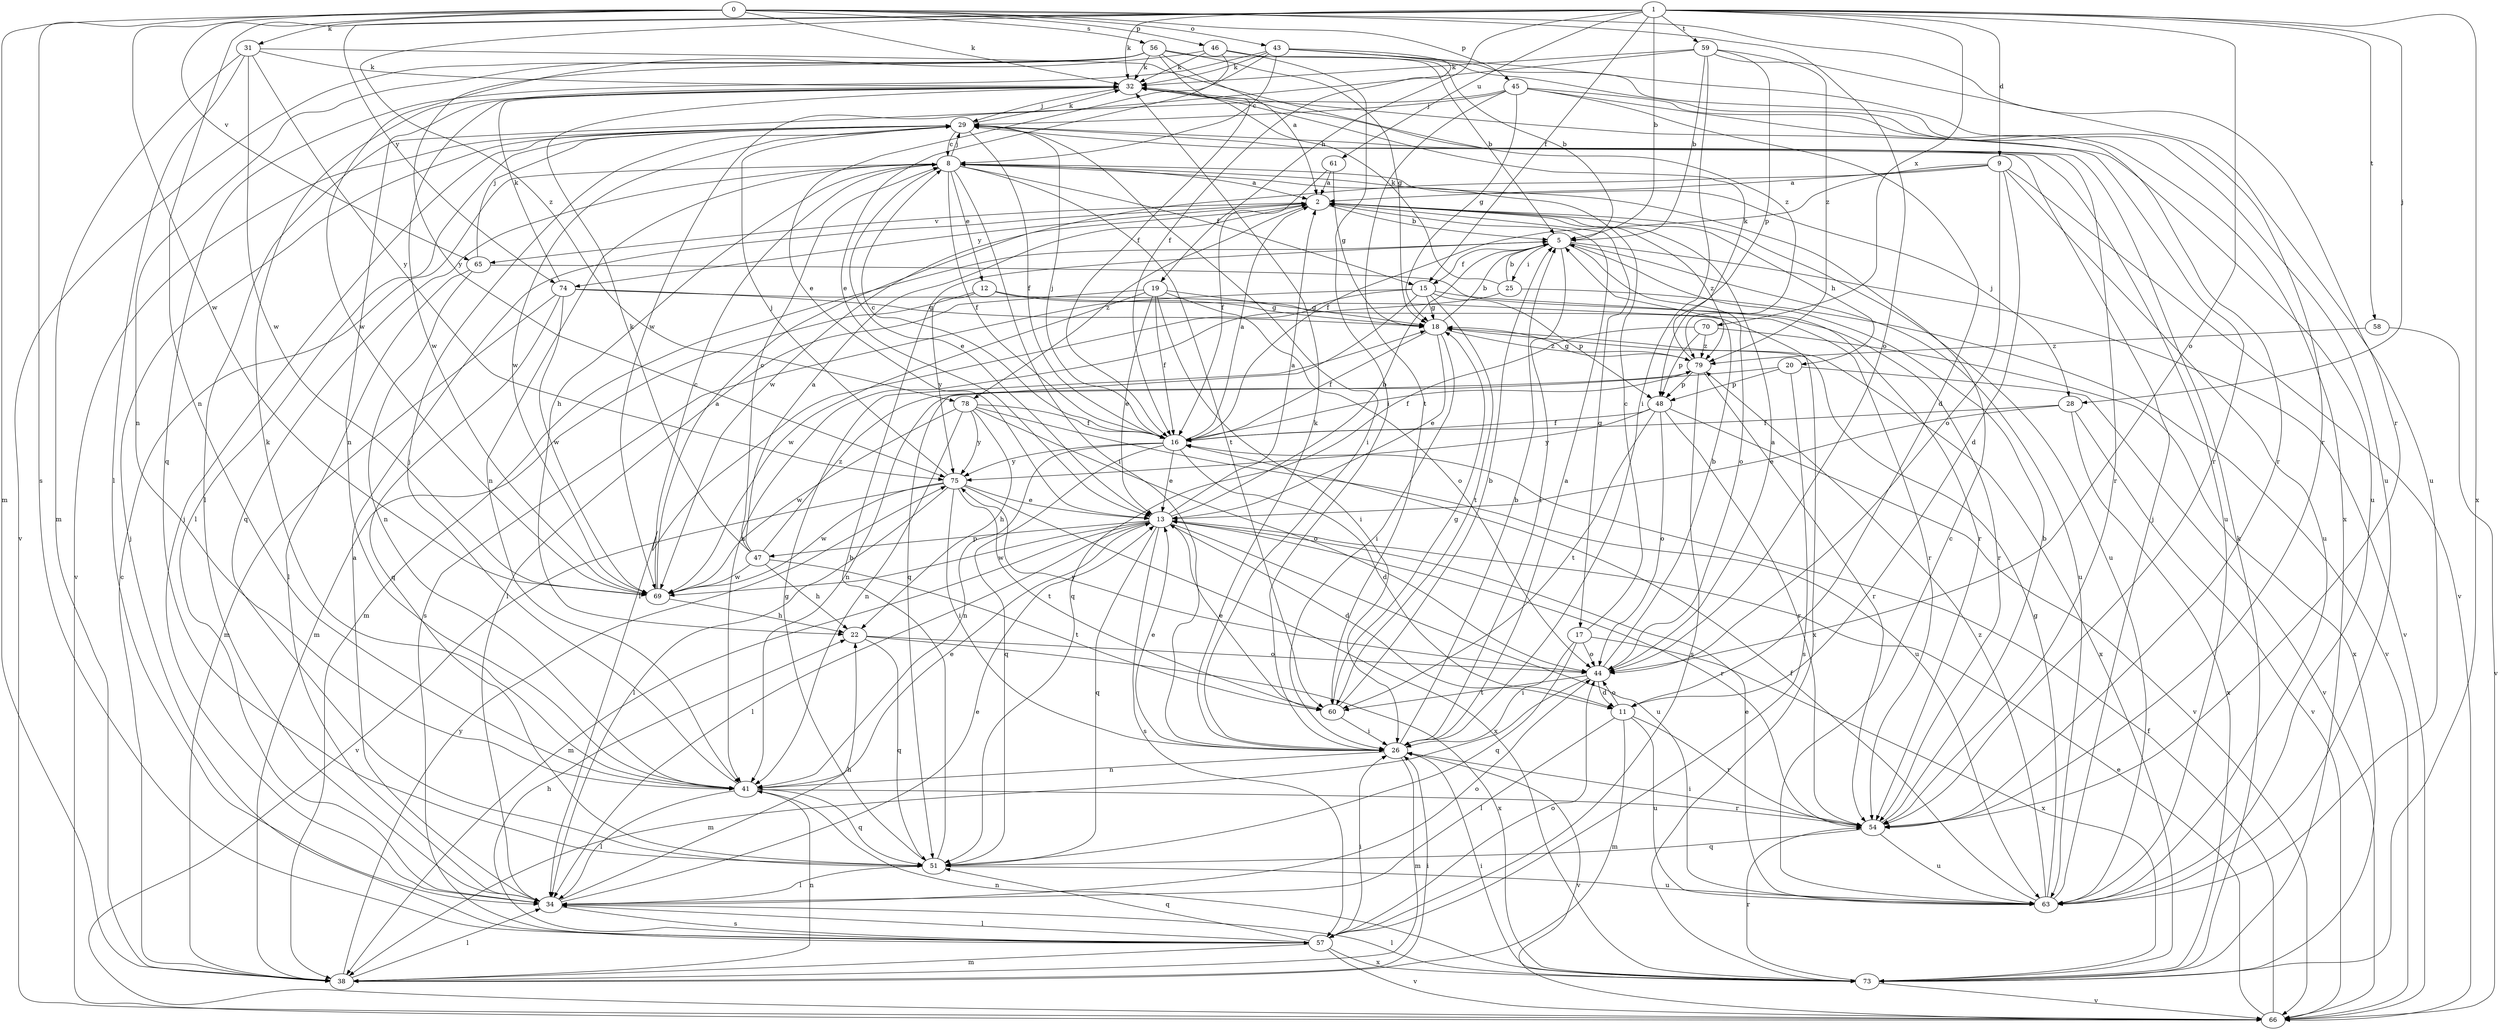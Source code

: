 strict digraph  {
0;
1;
2;
5;
8;
9;
11;
12;
13;
15;
16;
17;
18;
19;
20;
22;
25;
26;
28;
29;
31;
32;
34;
38;
41;
43;
44;
45;
46;
47;
48;
51;
54;
56;
57;
58;
59;
60;
61;
63;
65;
66;
69;
70;
73;
74;
75;
78;
79;
0 -> 31  [label=k];
0 -> 32  [label=k];
0 -> 38  [label=m];
0 -> 43  [label=o];
0 -> 44  [label=o];
0 -> 45  [label=p];
0 -> 46  [label=p];
0 -> 54  [label=r];
0 -> 56  [label=s];
0 -> 57  [label=s];
0 -> 65  [label=v];
0 -> 69  [label=w];
1 -> 5  [label=b];
1 -> 9  [label=d];
1 -> 15  [label=f];
1 -> 19  [label=h];
1 -> 28  [label=j];
1 -> 32  [label=k];
1 -> 41  [label=n];
1 -> 44  [label=o];
1 -> 58  [label=t];
1 -> 59  [label=t];
1 -> 61  [label=u];
1 -> 70  [label=x];
1 -> 73  [label=x];
1 -> 74  [label=y];
1 -> 78  [label=z];
2 -> 5  [label=b];
2 -> 17  [label=g];
2 -> 20  [label=h];
2 -> 63  [label=u];
2 -> 65  [label=v];
2 -> 74  [label=y];
2 -> 78  [label=z];
2 -> 79  [label=z];
5 -> 15  [label=f];
5 -> 25  [label=i];
5 -> 26  [label=i];
5 -> 38  [label=m];
5 -> 44  [label=o];
5 -> 63  [label=u];
5 -> 66  [label=v];
8 -> 2  [label=a];
8 -> 12  [label=e];
8 -> 13  [label=e];
8 -> 15  [label=f];
8 -> 16  [label=f];
8 -> 22  [label=h];
8 -> 26  [label=i];
8 -> 28  [label=j];
8 -> 29  [label=j];
8 -> 41  [label=n];
8 -> 51  [label=q];
8 -> 60  [label=t];
9 -> 2  [label=a];
9 -> 11  [label=d];
9 -> 16  [label=f];
9 -> 44  [label=o];
9 -> 63  [label=u];
9 -> 66  [label=v];
9 -> 69  [label=w];
11 -> 34  [label=l];
11 -> 38  [label=m];
11 -> 44  [label=o];
11 -> 54  [label=r];
11 -> 63  [label=u];
12 -> 18  [label=g];
12 -> 38  [label=m];
12 -> 54  [label=r];
12 -> 75  [label=y];
13 -> 2  [label=a];
13 -> 5  [label=b];
13 -> 11  [label=d];
13 -> 34  [label=l];
13 -> 38  [label=m];
13 -> 47  [label=p];
13 -> 51  [label=q];
13 -> 54  [label=r];
13 -> 57  [label=s];
13 -> 63  [label=u];
13 -> 69  [label=w];
15 -> 18  [label=g];
15 -> 34  [label=l];
15 -> 48  [label=p];
15 -> 51  [label=q];
15 -> 54  [label=r];
15 -> 57  [label=s];
15 -> 60  [label=t];
16 -> 2  [label=a];
16 -> 8  [label=c];
16 -> 11  [label=d];
16 -> 13  [label=e];
16 -> 29  [label=j];
16 -> 41  [label=n];
16 -> 51  [label=q];
16 -> 75  [label=y];
17 -> 8  [label=c];
17 -> 26  [label=i];
17 -> 44  [label=o];
17 -> 51  [label=q];
17 -> 73  [label=x];
18 -> 5  [label=b];
18 -> 13  [label=e];
18 -> 16  [label=f];
18 -> 26  [label=i];
18 -> 73  [label=x];
18 -> 79  [label=z];
19 -> 13  [label=e];
19 -> 16  [label=f];
19 -> 18  [label=g];
19 -> 26  [label=i];
19 -> 34  [label=l];
19 -> 44  [label=o];
19 -> 69  [label=w];
20 -> 41  [label=n];
20 -> 48  [label=p];
20 -> 57  [label=s];
20 -> 66  [label=v];
22 -> 44  [label=o];
22 -> 51  [label=q];
22 -> 73  [label=x];
25 -> 5  [label=b];
25 -> 32  [label=k];
25 -> 41  [label=n];
25 -> 66  [label=v];
26 -> 2  [label=a];
26 -> 5  [label=b];
26 -> 13  [label=e];
26 -> 32  [label=k];
26 -> 38  [label=m];
26 -> 41  [label=n];
26 -> 66  [label=v];
28 -> 13  [label=e];
28 -> 16  [label=f];
28 -> 66  [label=v];
28 -> 73  [label=x];
29 -> 8  [label=c];
29 -> 16  [label=f];
29 -> 26  [label=i];
29 -> 32  [label=k];
29 -> 34  [label=l];
29 -> 54  [label=r];
29 -> 63  [label=u];
29 -> 66  [label=v];
29 -> 69  [label=w];
31 -> 32  [label=k];
31 -> 34  [label=l];
31 -> 38  [label=m];
31 -> 69  [label=w];
31 -> 75  [label=y];
31 -> 79  [label=z];
32 -> 29  [label=j];
32 -> 41  [label=n];
32 -> 54  [label=r];
32 -> 69  [label=w];
34 -> 2  [label=a];
34 -> 13  [label=e];
34 -> 22  [label=h];
34 -> 29  [label=j];
34 -> 44  [label=o];
34 -> 57  [label=s];
38 -> 8  [label=c];
38 -> 26  [label=i];
38 -> 34  [label=l];
38 -> 41  [label=n];
38 -> 75  [label=y];
41 -> 13  [label=e];
41 -> 29  [label=j];
41 -> 32  [label=k];
41 -> 34  [label=l];
41 -> 51  [label=q];
41 -> 54  [label=r];
43 -> 8  [label=c];
43 -> 13  [label=e];
43 -> 16  [label=f];
43 -> 32  [label=k];
43 -> 51  [label=q];
43 -> 54  [label=r];
43 -> 63  [label=u];
43 -> 73  [label=x];
44 -> 2  [label=a];
44 -> 5  [label=b];
44 -> 11  [label=d];
44 -> 38  [label=m];
44 -> 60  [label=t];
44 -> 75  [label=y];
45 -> 11  [label=d];
45 -> 18  [label=g];
45 -> 29  [label=j];
45 -> 34  [label=l];
45 -> 54  [label=r];
45 -> 60  [label=t];
45 -> 63  [label=u];
46 -> 5  [label=b];
46 -> 13  [label=e];
46 -> 26  [label=i];
46 -> 32  [label=k];
46 -> 69  [label=w];
47 -> 2  [label=a];
47 -> 8  [label=c];
47 -> 22  [label=h];
47 -> 32  [label=k];
47 -> 60  [label=t];
47 -> 69  [label=w];
47 -> 79  [label=z];
48 -> 16  [label=f];
48 -> 44  [label=o];
48 -> 54  [label=r];
48 -> 60  [label=t];
48 -> 66  [label=v];
48 -> 75  [label=y];
51 -> 5  [label=b];
51 -> 18  [label=g];
51 -> 34  [label=l];
51 -> 63  [label=u];
54 -> 5  [label=b];
54 -> 26  [label=i];
54 -> 51  [label=q];
54 -> 63  [label=u];
56 -> 2  [label=a];
56 -> 5  [label=b];
56 -> 16  [label=f];
56 -> 18  [label=g];
56 -> 32  [label=k];
56 -> 41  [label=n];
56 -> 66  [label=v];
56 -> 75  [label=y];
57 -> 22  [label=h];
57 -> 26  [label=i];
57 -> 29  [label=j];
57 -> 34  [label=l];
57 -> 38  [label=m];
57 -> 44  [label=o];
57 -> 51  [label=q];
57 -> 66  [label=v];
57 -> 73  [label=x];
58 -> 66  [label=v];
58 -> 79  [label=z];
59 -> 5  [label=b];
59 -> 26  [label=i];
59 -> 32  [label=k];
59 -> 48  [label=p];
59 -> 63  [label=u];
59 -> 69  [label=w];
59 -> 79  [label=z];
60 -> 5  [label=b];
60 -> 13  [label=e];
60 -> 18  [label=g];
60 -> 26  [label=i];
61 -> 2  [label=a];
61 -> 16  [label=f];
61 -> 18  [label=g];
63 -> 8  [label=c];
63 -> 13  [label=e];
63 -> 16  [label=f];
63 -> 18  [label=g];
63 -> 29  [label=j];
63 -> 79  [label=z];
65 -> 29  [label=j];
65 -> 34  [label=l];
65 -> 41  [label=n];
65 -> 54  [label=r];
66 -> 13  [label=e];
66 -> 16  [label=f];
69 -> 2  [label=a];
69 -> 8  [label=c];
69 -> 22  [label=h];
70 -> 48  [label=p];
70 -> 51  [label=q];
70 -> 73  [label=x];
70 -> 79  [label=z];
73 -> 26  [label=i];
73 -> 32  [label=k];
73 -> 34  [label=l];
73 -> 41  [label=n];
73 -> 54  [label=r];
73 -> 66  [label=v];
74 -> 18  [label=g];
74 -> 32  [label=k];
74 -> 38  [label=m];
74 -> 51  [label=q];
74 -> 69  [label=w];
74 -> 73  [label=x];
75 -> 13  [label=e];
75 -> 26  [label=i];
75 -> 29  [label=j];
75 -> 34  [label=l];
75 -> 60  [label=t];
75 -> 66  [label=v];
75 -> 69  [label=w];
75 -> 73  [label=x];
78 -> 16  [label=f];
78 -> 22  [label=h];
78 -> 41  [label=n];
78 -> 44  [label=o];
78 -> 63  [label=u];
78 -> 69  [label=w];
78 -> 75  [label=y];
79 -> 16  [label=f];
79 -> 18  [label=g];
79 -> 32  [label=k];
79 -> 48  [label=p];
79 -> 54  [label=r];
79 -> 57  [label=s];
}
